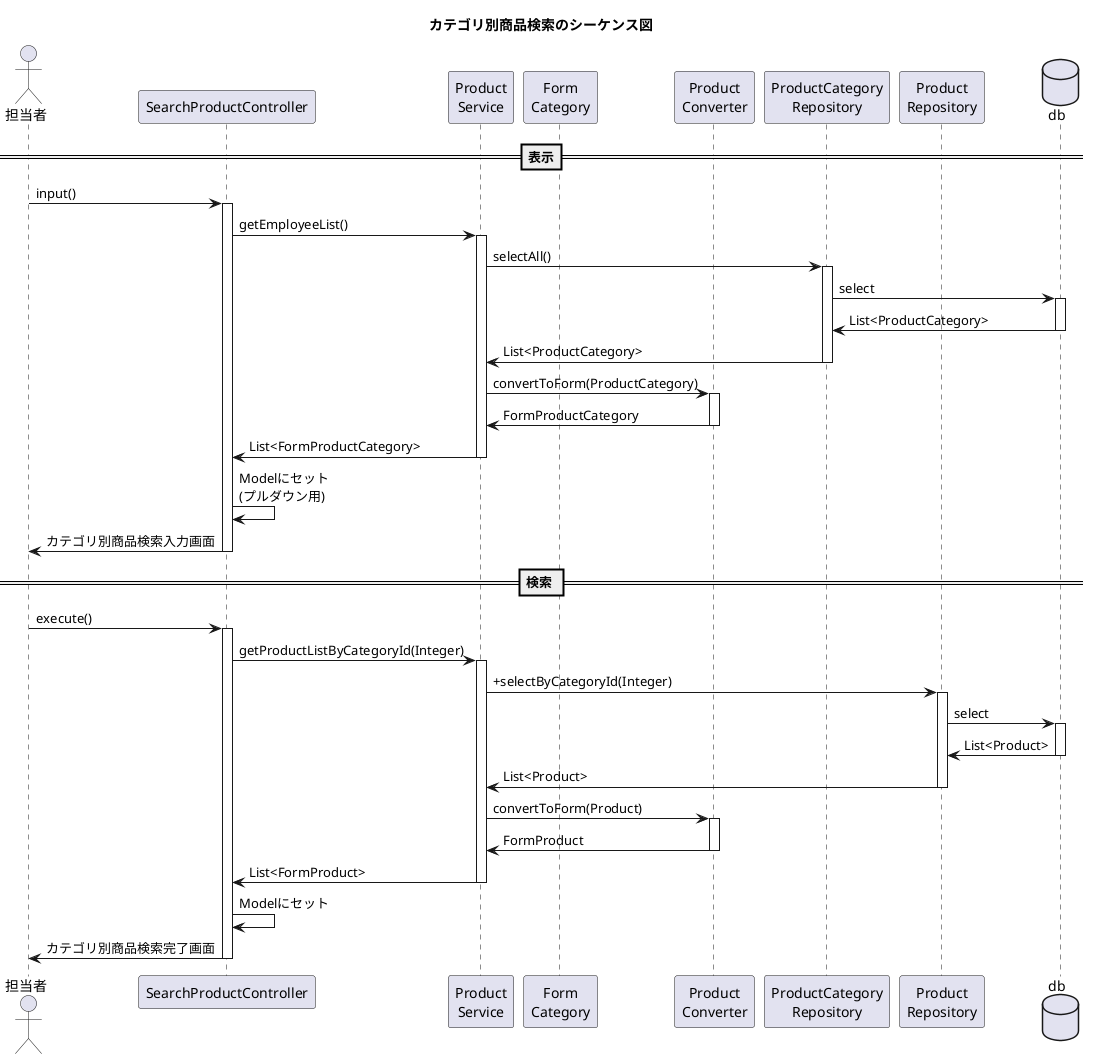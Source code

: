 @startuml

title カテゴリ別商品検索のシーケンス図
actor "担当者" as user
participant "SearchProductController" as controller
participant "Product\nService" as service
participant "Form\nCategory" as form
participant "Product\nConverter" as helper
participant "ProductCategory\nRepository" as repository1
participant "Product\nRepository" as repository2
database "db" as db
==表示==
user -> controller++:input()
controller -> service++:getEmployeeList()
service -> repository1++:selectAll()
repository1 -> db++:select
db -> repository1--:List<ProductCategory>
repository1 -> service--:List<ProductCategory>
service -> helper++:convertToForm(ProductCategory)
service <- helper--:FormProductCategory
service -> controller--:List<FormProductCategory>
controller -> controller:Modelにセット\n(プルダウン用)
controller -> user--:カテゴリ別商品検索入力画面

== 検索 ==
user -> controller++:execute()
controller -> service++:getProductListByCategoryId(Integer)
service -> repository2++:+selectByCategoryId(Integer)
repository2 -> db++:select
db -> repository2--:List<Product>
repository2 -> service--:List<Product>
service -> helper++:convertToForm(Product)
service <- helper--:FormProduct
service -> controller--:List<FormProduct>
controller -> controller:Modelにセット
controller -> user--:カテゴリ別商品検索完了画面


@enduml